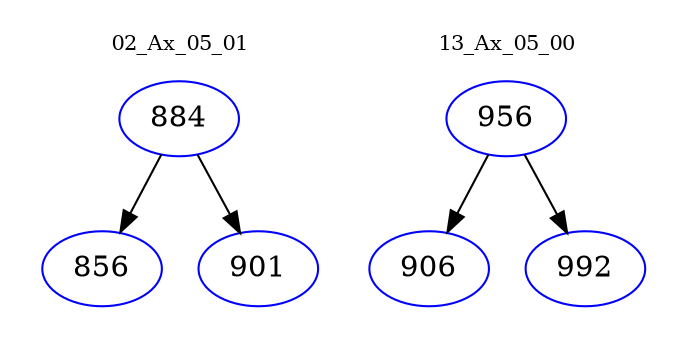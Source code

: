 digraph{
subgraph cluster_0 {
color = white
label = "02_Ax_05_01";
fontsize=10;
T0_884 [label="884", color="blue"]
T0_884 -> T0_856 [color="black"]
T0_856 [label="856", color="blue"]
T0_884 -> T0_901 [color="black"]
T0_901 [label="901", color="blue"]
}
subgraph cluster_1 {
color = white
label = "13_Ax_05_00";
fontsize=10;
T1_956 [label="956", color="blue"]
T1_956 -> T1_906 [color="black"]
T1_906 [label="906", color="blue"]
T1_956 -> T1_992 [color="black"]
T1_992 [label="992", color="blue"]
}
}
